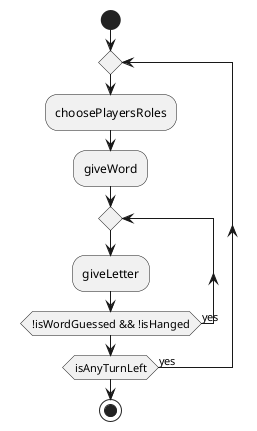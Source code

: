 @startuml 
    start
        repeat
            :choosePlayersRoles;
            :giveWord;
            repeat
                :giveLetter;
            repeat while (!isWordGuessed && !isHanged) is (yes)
        repeat while (isAnyTurnLeft) is (yes)
    stop
@enduml